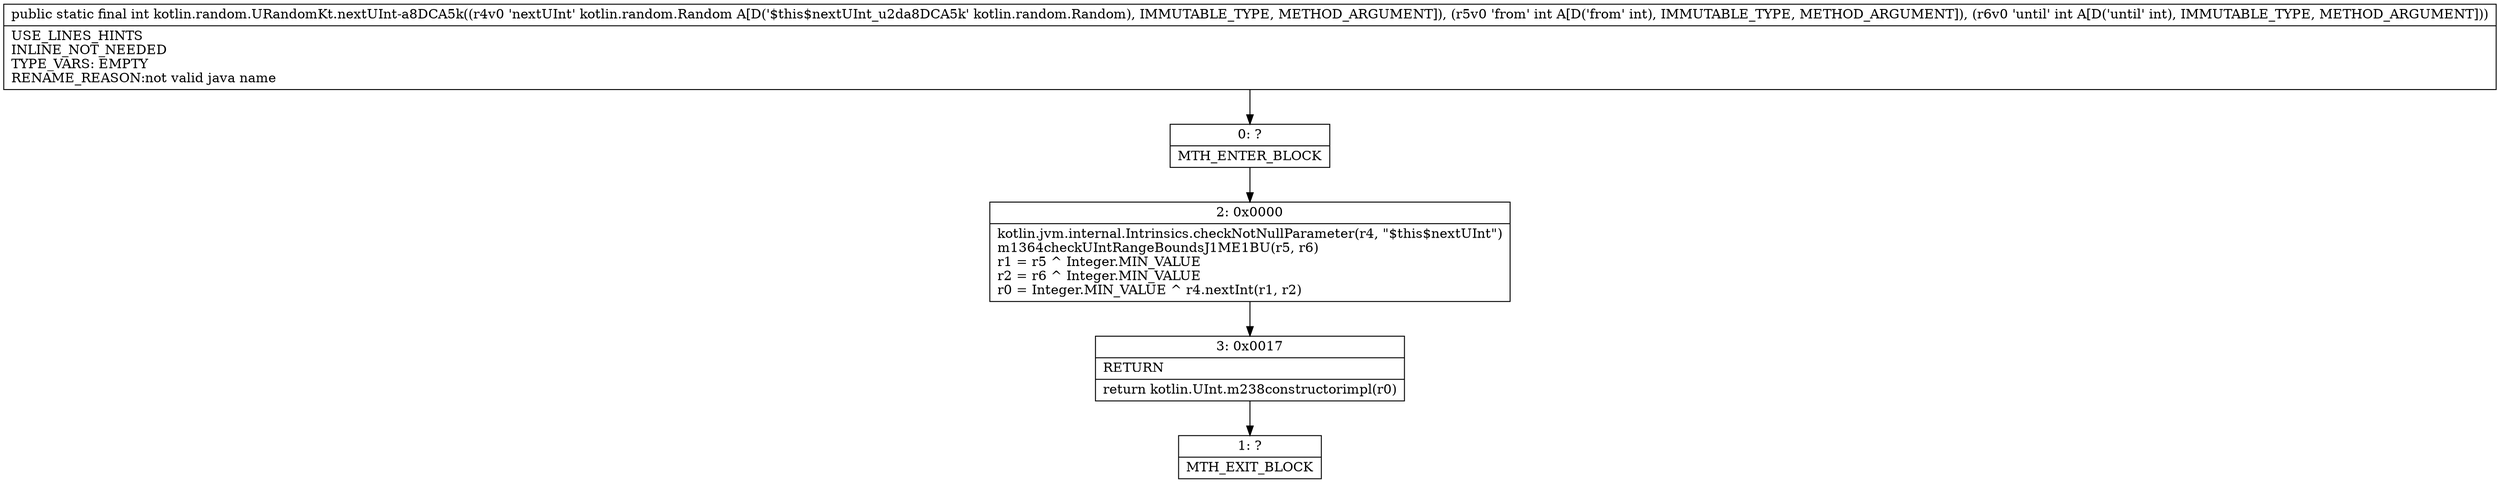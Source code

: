 digraph "CFG forkotlin.random.URandomKt.nextUInt\-a8DCA5k(Lkotlin\/random\/Random;II)I" {
Node_0 [shape=record,label="{0\:\ ?|MTH_ENTER_BLOCK\l}"];
Node_2 [shape=record,label="{2\:\ 0x0000|kotlin.jvm.internal.Intrinsics.checkNotNullParameter(r4, \"$this$nextUInt\")\lm1364checkUIntRangeBoundsJ1ME1BU(r5, r6)\lr1 = r5 ^ Integer.MIN_VALUE\lr2 = r6 ^ Integer.MIN_VALUE\lr0 = Integer.MIN_VALUE ^ r4.nextInt(r1, r2)\l}"];
Node_3 [shape=record,label="{3\:\ 0x0017|RETURN\l|return kotlin.UInt.m238constructorimpl(r0)\l}"];
Node_1 [shape=record,label="{1\:\ ?|MTH_EXIT_BLOCK\l}"];
MethodNode[shape=record,label="{public static final int kotlin.random.URandomKt.nextUInt\-a8DCA5k((r4v0 'nextUInt' kotlin.random.Random A[D('$this$nextUInt_u2da8DCA5k' kotlin.random.Random), IMMUTABLE_TYPE, METHOD_ARGUMENT]), (r5v0 'from' int A[D('from' int), IMMUTABLE_TYPE, METHOD_ARGUMENT]), (r6v0 'until' int A[D('until' int), IMMUTABLE_TYPE, METHOD_ARGUMENT]))  | USE_LINES_HINTS\lINLINE_NOT_NEEDED\lTYPE_VARS: EMPTY\lRENAME_REASON:not valid java name\l}"];
MethodNode -> Node_0;Node_0 -> Node_2;
Node_2 -> Node_3;
Node_3 -> Node_1;
}


